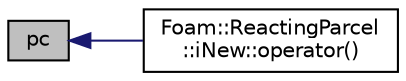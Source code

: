 digraph "pc"
{
  bgcolor="transparent";
  edge [fontname="Helvetica",fontsize="10",labelfontname="Helvetica",labelfontsize="10"];
  node [fontname="Helvetica",fontsize="10",shape=record];
  rankdir="LR";
  Node249 [label="pc",height=0.2,width=0.4,color="black", fillcolor="grey75", style="filled", fontcolor="black"];
  Node249 -> Node250 [dir="back",color="midnightblue",fontsize="10",style="solid",fontname="Helvetica"];
  Node250 [label="Foam::ReactingParcel\l::iNew::operator()",height=0.2,width=0.4,color="black",URL="$a25061.html#a15eb768830b48a3c63e17509ffb8febb"];
}
